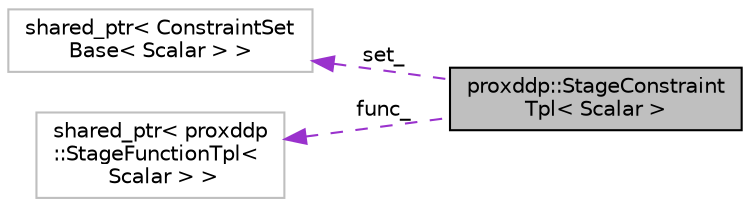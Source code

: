 digraph "proxddp::StageConstraintTpl&lt; Scalar &gt;"
{
 // LATEX_PDF_SIZE
  bgcolor="transparent";
  edge [fontname="Helvetica",fontsize="10",labelfontname="Helvetica",labelfontsize="10"];
  node [fontname="Helvetica",fontsize="10",shape=record];
  rankdir="LR";
  Node1 [label="proxddp::StageConstraint\lTpl\< Scalar \>",height=0.2,width=0.4,color="black", fillcolor="grey75", style="filled", fontcolor="black",tooltip="Simple struct holding together a function and set, to describe a constraint."];
  Node2 -> Node1 [dir="back",color="darkorchid3",fontsize="10",style="dashed",label=" set_" ,fontname="Helvetica"];
  Node2 [label="shared_ptr\< ConstraintSet\lBase\< Scalar \> \>",height=0.2,width=0.4,color="grey75",tooltip=" "];
  Node3 -> Node1 [dir="back",color="darkorchid3",fontsize="10",style="dashed",label=" func_" ,fontname="Helvetica"];
  Node3 [label="shared_ptr\< proxddp\l::StageFunctionTpl\<\l Scalar \> \>",height=0.2,width=0.4,color="grey75",tooltip=" "];
}
